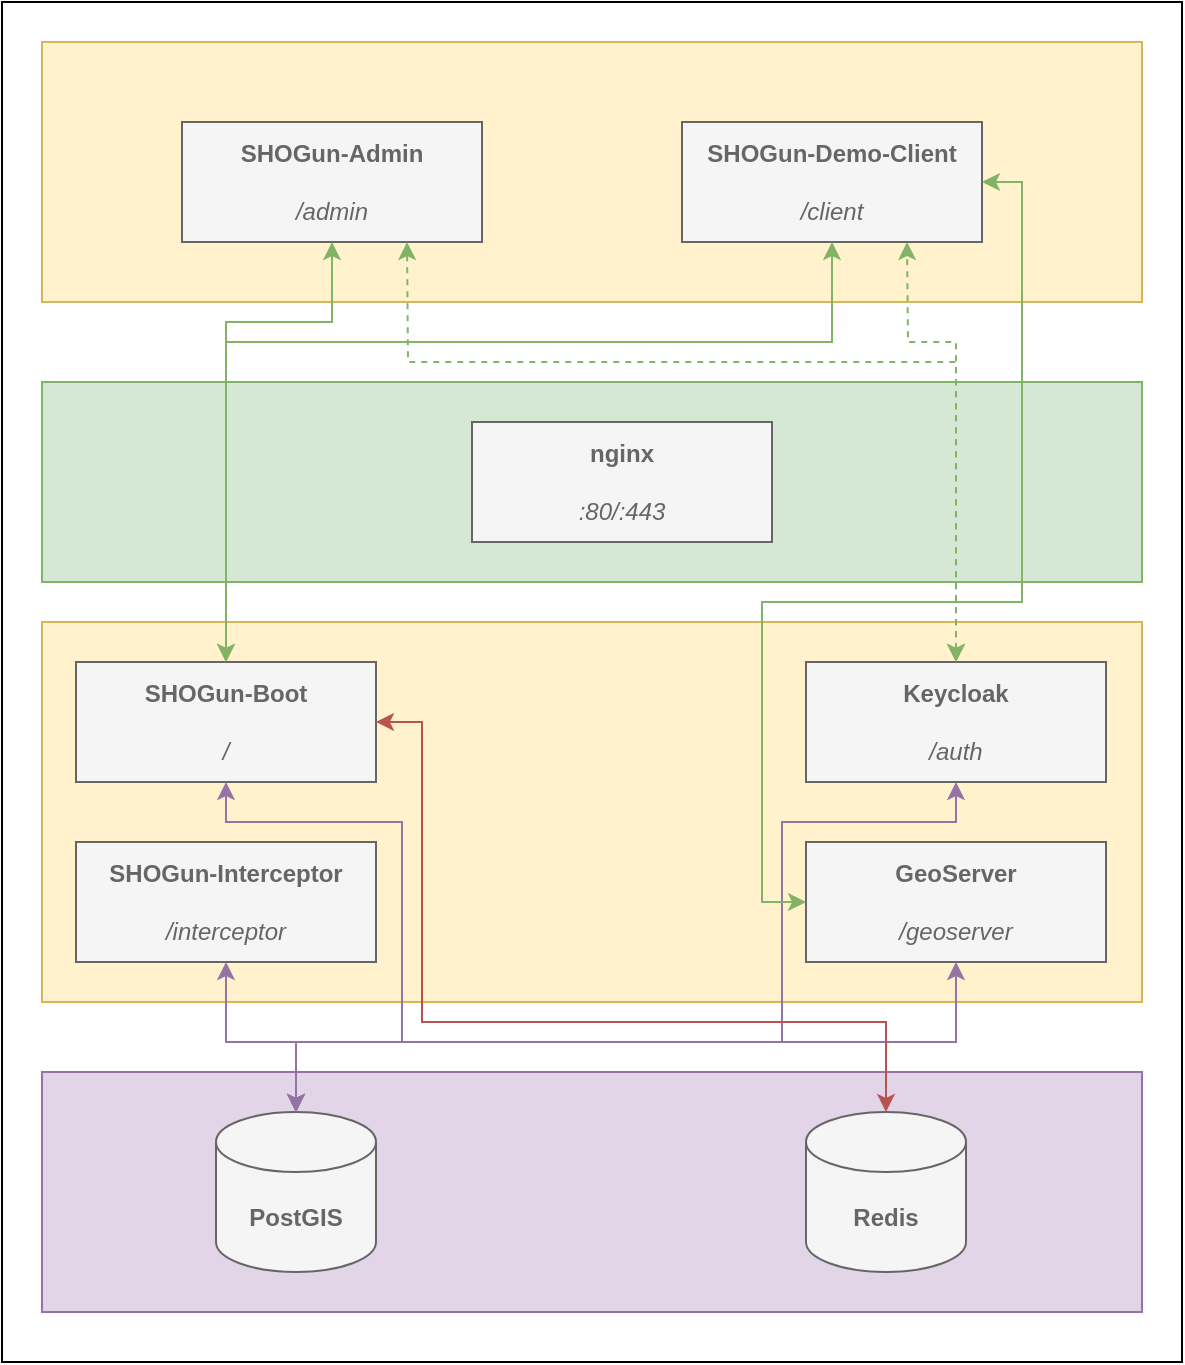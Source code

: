 <mxfile version="17.4.3"><diagram id="TEYOMwNR_nRHj0mLjJrx" name="Page-1"><mxGraphModel dx="1656" dy="1982" grid="1" gridSize="10" guides="1" tooltips="1" connect="1" arrows="1" fold="1" page="1" pageScale="1" pageWidth="827" pageHeight="1169" math="0" shadow="0"><root><mxCell id="0"/><mxCell id="1" parent="0"/><mxCell id="ZS14FdSe3F-_CQCXTmor-11" value="" style="rounded=0;whiteSpace=wrap;html=1;" vertex="1" parent="1"><mxGeometry x="130" y="-250" width="590" height="680" as="geometry"/></mxCell><mxCell id="ZS14FdSe3F-_CQCXTmor-12" value="" style="rounded=0;whiteSpace=wrap;html=1;fillColor=#e1d5e7;strokeColor=#9673a6;" vertex="1" parent="1"><mxGeometry x="150" y="285" width="550" height="120" as="geometry"/></mxCell><mxCell id="ZS14FdSe3F-_CQCXTmor-8" value="&lt;font color=&quot;#666666&quot;&gt;&lt;b&gt;PostGIS&lt;/b&gt;&lt;/font&gt;" style="shape=cylinder3;whiteSpace=wrap;html=1;boundedLbl=1;backgroundOutline=1;size=15;fillColor=#f5f5f5;strokeColor=#666666;fontColor=#333333;" vertex="1" parent="1"><mxGeometry x="237" y="305" width="80" height="80" as="geometry"/></mxCell><mxCell id="ZS14FdSe3F-_CQCXTmor-9" value="&lt;font color=&quot;#666666&quot;&gt;&lt;b&gt;Redis&lt;/b&gt;&lt;/font&gt;" style="shape=cylinder3;whiteSpace=wrap;html=1;boundedLbl=1;backgroundOutline=1;size=15;fillColor=#f5f5f5;fontColor=#333333;strokeColor=#666666;" vertex="1" parent="1"><mxGeometry x="532" y="305" width="80" height="80" as="geometry"/></mxCell><mxCell id="ZS14FdSe3F-_CQCXTmor-13" value="" style="rounded=0;whiteSpace=wrap;html=1;fillColor=#d5e8d4;strokeColor=#82b366;" vertex="1" parent="1"><mxGeometry x="150" y="-60" width="550" height="100" as="geometry"/></mxCell><mxCell id="ZS14FdSe3F-_CQCXTmor-2" value="&lt;font color=&quot;#666666&quot;&gt;&lt;b&gt;nginx&lt;/b&gt;&lt;br&gt;&lt;br&gt;&lt;i&gt;:80/:443&lt;/i&gt;&lt;/font&gt;" style="rounded=0;whiteSpace=wrap;html=1;fillColor=#f5f5f5;fontColor=#333333;strokeColor=#666666;" vertex="1" parent="1"><mxGeometry x="365" y="-40" width="150" height="60" as="geometry"/></mxCell><mxCell id="ZS14FdSe3F-_CQCXTmor-14" value="" style="rounded=0;whiteSpace=wrap;html=1;fillColor=#fff2cc;strokeColor=#d6b656;" vertex="1" parent="1"><mxGeometry x="150" y="60" width="550" height="190" as="geometry"/></mxCell><mxCell id="ZS14FdSe3F-_CQCXTmor-1" value="&lt;font color=&quot;#666666&quot;&gt;&lt;b&gt;SHOGun-Boot&lt;/b&gt;&lt;br&gt;&lt;br&gt;&lt;i&gt;/&lt;/i&gt;&lt;/font&gt;" style="rounded=0;whiteSpace=wrap;html=1;fillColor=#f5f5f5;fontColor=#333333;strokeColor=#666666;flipH=1;" vertex="1" parent="1"><mxGeometry x="167" y="80" width="150" height="60" as="geometry"/></mxCell><mxCell id="ZS14FdSe3F-_CQCXTmor-5" value="&lt;font color=&quot;#666666&quot;&gt;&lt;b&gt;GeoServer&lt;br&gt;&lt;/b&gt;&lt;br&gt;&lt;i&gt;/geoserver&lt;/i&gt;&lt;/font&gt;" style="rounded=0;whiteSpace=wrap;html=1;fillColor=#f5f5f5;fontColor=#333333;strokeColor=#666666;flipH=1;" vertex="1" parent="1"><mxGeometry x="532" y="170" width="150" height="60" as="geometry"/></mxCell><mxCell id="ZS14FdSe3F-_CQCXTmor-6" value="&lt;font color=&quot;#666666&quot;&gt;&lt;b&gt;Keycloak&lt;/b&gt;&lt;br&gt;&lt;br&gt;&lt;i&gt;/auth&lt;/i&gt;&lt;/font&gt;" style="rounded=0;whiteSpace=wrap;html=1;fillColor=#f5f5f5;fontColor=#333333;strokeColor=#666666;flipH=1;" vertex="1" parent="1"><mxGeometry x="532" y="80" width="150" height="60" as="geometry"/></mxCell><mxCell id="ZS14FdSe3F-_CQCXTmor-10" value="&lt;font color=&quot;#666666&quot;&gt;&lt;b&gt;SHOGun-Interceptor&lt;br&gt;&lt;/b&gt;&lt;br&gt;&lt;i&gt;/interceptor&lt;/i&gt;&lt;br&gt;&lt;/font&gt;" style="rounded=0;whiteSpace=wrap;html=1;fillColor=#f5f5f5;fontColor=#333333;strokeColor=#666666;flipH=1;" vertex="1" parent="1"><mxGeometry x="167" y="170" width="150" height="60" as="geometry"/></mxCell><mxCell id="ZS14FdSe3F-_CQCXTmor-15" value="" style="endArrow=classic;startArrow=classic;html=1;rounded=0;fontColor=#666666;entryX=0.5;entryY=0;entryDx=0;entryDy=0;entryPerimeter=0;exitX=0.5;exitY=1;exitDx=0;exitDy=0;fillColor=#e1d5e7;strokeColor=#9673a6;" edge="1" parent="1" source="ZS14FdSe3F-_CQCXTmor-6" target="ZS14FdSe3F-_CQCXTmor-8"><mxGeometry width="50" height="50" relative="1" as="geometry"><mxPoint x="380" y="360" as="sourcePoint"/><mxPoint x="430" y="310" as="targetPoint"/><Array as="points"><mxPoint x="607" y="160"/><mxPoint x="520" y="160"/><mxPoint x="520" y="270"/><mxPoint x="277" y="270"/></Array></mxGeometry></mxCell><mxCell id="ZS14FdSe3F-_CQCXTmor-16" value="" style="endArrow=classic;startArrow=classic;html=1;rounded=0;fontColor=#666666;entryX=0.5;entryY=0;entryDx=0;entryDy=0;entryPerimeter=0;exitX=0.5;exitY=1;exitDx=0;exitDy=0;fillColor=#e1d5e7;strokeColor=#9673a6;" edge="1" parent="1" source="ZS14FdSe3F-_CQCXTmor-1" target="ZS14FdSe3F-_CQCXTmor-8"><mxGeometry width="50" height="50" relative="1" as="geometry"><mxPoint x="70" y="310" as="sourcePoint"/><mxPoint x="120" y="260" as="targetPoint"/><Array as="points"><mxPoint x="242" y="160"/><mxPoint x="330" y="160"/><mxPoint x="330" y="270"/><mxPoint x="277" y="270"/></Array></mxGeometry></mxCell><mxCell id="ZS14FdSe3F-_CQCXTmor-17" value="" style="endArrow=classic;startArrow=classic;html=1;rounded=0;fontColor=#666666;entryX=0.5;entryY=0;entryDx=0;entryDy=0;entryPerimeter=0;exitX=0.5;exitY=1;exitDx=0;exitDy=0;fillColor=#e1d5e7;strokeColor=#9673a6;" edge="1" parent="1" source="ZS14FdSe3F-_CQCXTmor-10" target="ZS14FdSe3F-_CQCXTmor-8"><mxGeometry width="50" height="50" relative="1" as="geometry"><mxPoint x="170" y="340" as="sourcePoint"/><mxPoint x="220" y="290" as="targetPoint"/><Array as="points"><mxPoint x="242" y="270"/><mxPoint x="277" y="270"/></Array></mxGeometry></mxCell><mxCell id="ZS14FdSe3F-_CQCXTmor-18" value="" style="endArrow=classic;startArrow=classic;html=1;rounded=0;fontColor=#666666;entryX=0.5;entryY=0;entryDx=0;entryDy=0;entryPerimeter=0;exitX=0.5;exitY=1;exitDx=0;exitDy=0;fillColor=#e1d5e7;strokeColor=#9673a6;" edge="1" parent="1" source="ZS14FdSe3F-_CQCXTmor-5" target="ZS14FdSe3F-_CQCXTmor-8"><mxGeometry width="50" height="50" relative="1" as="geometry"><mxPoint x="200" y="370" as="sourcePoint"/><mxPoint x="250" y="320" as="targetPoint"/><Array as="points"><mxPoint x="607" y="270"/><mxPoint x="277" y="270"/></Array></mxGeometry></mxCell><mxCell id="ZS14FdSe3F-_CQCXTmor-19" value="" style="endArrow=classic;startArrow=classic;html=1;rounded=0;fontColor=#666666;entryX=0.5;entryY=0;entryDx=0;entryDy=0;entryPerimeter=0;exitX=1;exitY=0.5;exitDx=0;exitDy=0;fillColor=#f8cecc;strokeColor=#b85450;" edge="1" parent="1" source="ZS14FdSe3F-_CQCXTmor-1" target="ZS14FdSe3F-_CQCXTmor-9"><mxGeometry width="50" height="50" relative="1" as="geometry"><mxPoint x="440" y="360" as="sourcePoint"/><mxPoint x="490" y="310" as="targetPoint"/><Array as="points"><mxPoint x="340" y="110"/><mxPoint x="340" y="150"/><mxPoint x="340" y="260"/><mxPoint x="572" y="260"/></Array></mxGeometry></mxCell><mxCell id="ZS14FdSe3F-_CQCXTmor-20" value="" style="rounded=0;whiteSpace=wrap;html=1;fillColor=#fff2cc;strokeColor=#d6b656;" vertex="1" parent="1"><mxGeometry x="150" y="-230" width="550" height="130" as="geometry"/></mxCell><mxCell id="ZS14FdSe3F-_CQCXTmor-3" value="&lt;font color=&quot;#666666&quot;&gt;&lt;b&gt;SHOGun-Admin&lt;/b&gt;&lt;br&gt;&lt;br&gt;&lt;i&gt;/admin&lt;/i&gt;&lt;/font&gt;" style="rounded=0;whiteSpace=wrap;html=1;fillColor=#f5f5f5;fontColor=#333333;strokeColor=#666666;flipH=1;" vertex="1" parent="1"><mxGeometry x="220" y="-190" width="150" height="60" as="geometry"/></mxCell><mxCell id="ZS14FdSe3F-_CQCXTmor-4" value="&lt;font color=&quot;#666666&quot;&gt;&lt;b&gt;SHOGun-Demo-Client&lt;br&gt;&lt;/b&gt;&lt;br&gt;&lt;i&gt;/client&lt;/i&gt;&lt;/font&gt;" style="rounded=0;whiteSpace=wrap;html=1;fillColor=#f5f5f5;fontColor=#333333;strokeColor=#666666;flipH=1;" vertex="1" parent="1"><mxGeometry x="470" y="-190" width="150" height="60" as="geometry"/></mxCell><mxCell id="ZS14FdSe3F-_CQCXTmor-21" value="" style="endArrow=classic;startArrow=classic;html=1;rounded=0;fontColor=#666666;entryX=0.5;entryY=1;entryDx=0;entryDy=0;exitX=0.5;exitY=0;exitDx=0;exitDy=0;fillColor=#d5e8d4;strokeColor=#82b366;" edge="1" parent="1" source="ZS14FdSe3F-_CQCXTmor-1" target="ZS14FdSe3F-_CQCXTmor-3"><mxGeometry width="50" height="50" relative="1" as="geometry"><mxPoint x="90" y="-40" as="sourcePoint"/><mxPoint x="140" y="-90" as="targetPoint"/><Array as="points"><mxPoint x="242" y="-90"/><mxPoint x="295" y="-90"/></Array></mxGeometry></mxCell><mxCell id="ZS14FdSe3F-_CQCXTmor-22" value="" style="endArrow=classic;startArrow=classic;html=1;rounded=0;fontColor=#666666;entryX=0.5;entryY=1;entryDx=0;entryDy=0;exitX=0.5;exitY=0;exitDx=0;exitDy=0;fillColor=#d5e8d4;strokeColor=#82b366;" edge="1" parent="1" source="ZS14FdSe3F-_CQCXTmor-1" target="ZS14FdSe3F-_CQCXTmor-4"><mxGeometry width="50" height="50" relative="1" as="geometry"><mxPoint x="510" y="-30" as="sourcePoint"/><mxPoint x="560" y="-80" as="targetPoint"/><Array as="points"><mxPoint x="242" y="-80"/><mxPoint x="545" y="-80"/></Array></mxGeometry></mxCell><mxCell id="ZS14FdSe3F-_CQCXTmor-23" value="" style="endArrow=classic;startArrow=classic;html=1;rounded=0;fontColor=#666666;entryX=1;entryY=0.5;entryDx=0;entryDy=0;exitX=0;exitY=0.5;exitDx=0;exitDy=0;fillColor=#d5e8d4;strokeColor=#82b366;" edge="1" parent="1" source="ZS14FdSe3F-_CQCXTmor-5" target="ZS14FdSe3F-_CQCXTmor-4"><mxGeometry width="50" height="50" relative="1" as="geometry"><mxPoint x="550" as="sourcePoint"/><mxPoint x="600" y="-50" as="targetPoint"/><Array as="points"><mxPoint x="510" y="200"/><mxPoint x="510" y="50"/><mxPoint x="570" y="50"/><mxPoint x="640" y="50"/><mxPoint x="640" y="-80"/><mxPoint x="640" y="-120"/><mxPoint x="640" y="-160"/></Array></mxGeometry></mxCell><mxCell id="ZS14FdSe3F-_CQCXTmor-24" value="" style="endArrow=classic;startArrow=classic;html=1;rounded=0;fontColor=#666666;entryX=0.75;entryY=1;entryDx=0;entryDy=0;exitX=0.5;exitY=0;exitDx=0;exitDy=0;fillColor=#d5e8d4;strokeColor=#82b366;dashed=1;" edge="1" parent="1" source="ZS14FdSe3F-_CQCXTmor-6" target="ZS14FdSe3F-_CQCXTmor-4"><mxGeometry width="50" height="50" relative="1" as="geometry"><mxPoint x="760" y="-30" as="sourcePoint"/><mxPoint x="810" y="-80" as="targetPoint"/><Array as="points"><mxPoint x="607" y="-80"/><mxPoint x="583" y="-80"/></Array></mxGeometry></mxCell><mxCell id="ZS14FdSe3F-_CQCXTmor-25" value="" style="endArrow=classic;startArrow=classic;html=1;rounded=0;dashed=1;fontColor=#666666;entryX=0.75;entryY=1;entryDx=0;entryDy=0;exitX=0.5;exitY=0;exitDx=0;exitDy=0;fillColor=#d5e8d4;strokeColor=#82b366;" edge="1" parent="1" source="ZS14FdSe3F-_CQCXTmor-6" target="ZS14FdSe3F-_CQCXTmor-3"><mxGeometry width="50" height="50" relative="1" as="geometry"><mxPoint x="150" y="-30" as="sourcePoint"/><mxPoint x="200" y="-80" as="targetPoint"/><Array as="points"><mxPoint x="607" y="-70"/><mxPoint x="333" y="-70"/></Array></mxGeometry></mxCell></root></mxGraphModel></diagram></mxfile>